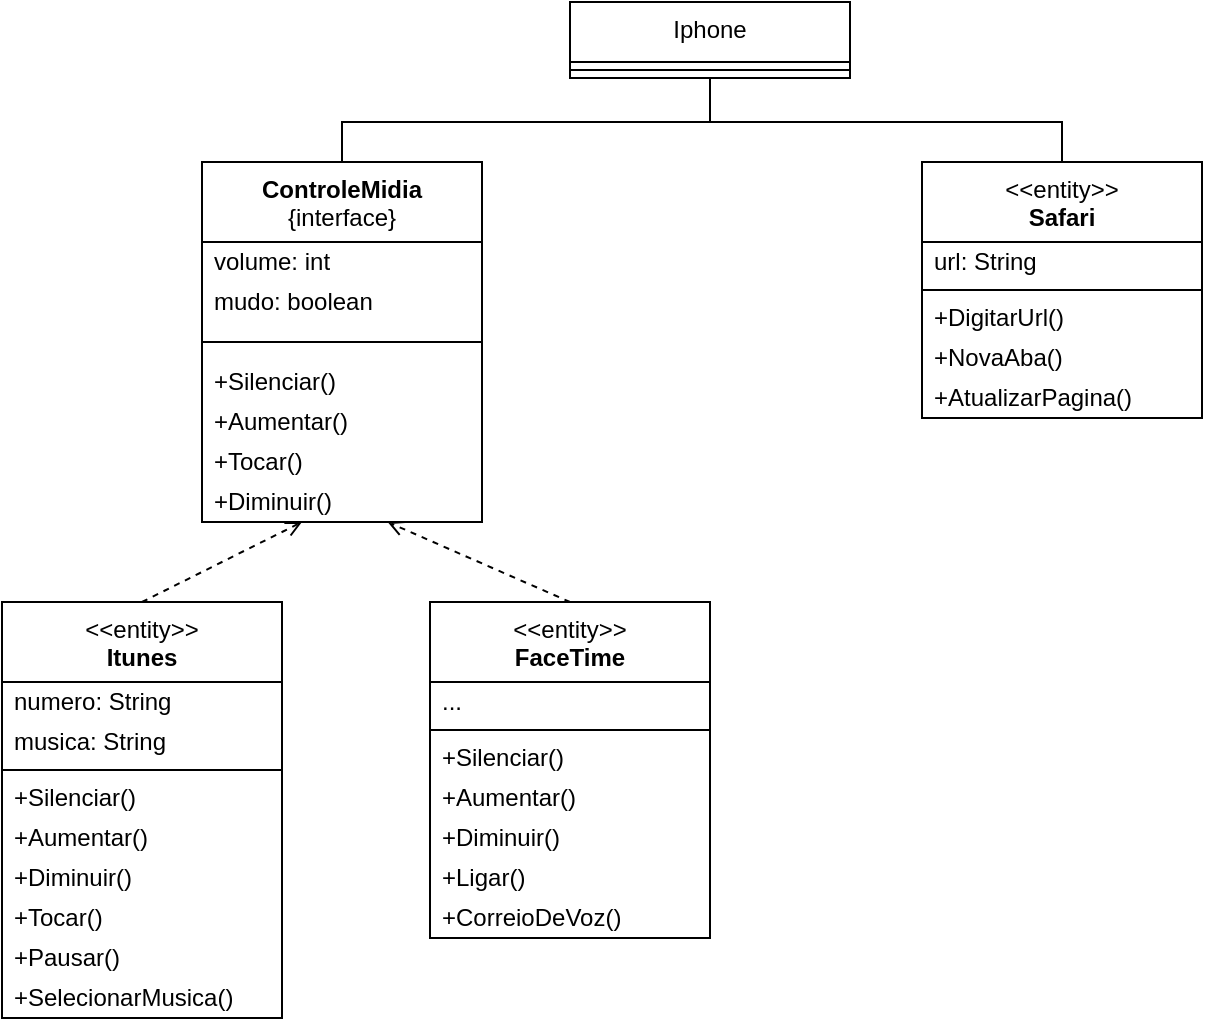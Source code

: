 <mxfile version="24.2.5" type="device">
  <diagram name="Página-1" id="nwM0cqjNn70up5FJQw5t">
    <mxGraphModel dx="989" dy="577" grid="1" gridSize="10" guides="1" tooltips="1" connect="1" arrows="1" fold="1" page="1" pageScale="1" pageWidth="827" pageHeight="1169" math="0" shadow="0">
      <root>
        <mxCell id="0" />
        <mxCell id="1" parent="0" />
        <mxCell id="vtEWxaQYt0W5VI3pN4cC-14" value="Iphone" style="swimlane;fontStyle=0;align=center;verticalAlign=top;childLayout=stackLayout;horizontal=1;startSize=30;horizontalStack=0;resizeParent=1;resizeParentMax=0;resizeLast=0;collapsible=0;marginBottom=0;html=1;whiteSpace=wrap;" vertex="1" parent="1">
          <mxGeometry x="344" y="100" width="140" height="38" as="geometry" />
        </mxCell>
        <mxCell id="vtEWxaQYt0W5VI3pN4cC-19" value="" style="line;strokeWidth=1;fillColor=none;align=left;verticalAlign=middle;spacingTop=-1;spacingLeft=3;spacingRight=3;rotatable=0;labelPosition=right;points=[];portConstraint=eastwest;" vertex="1" parent="vtEWxaQYt0W5VI3pN4cC-14">
          <mxGeometry y="30" width="140" height="8" as="geometry" />
        </mxCell>
        <mxCell id="vtEWxaQYt0W5VI3pN4cC-22" value="&amp;lt;&amp;lt;entity&amp;gt;&amp;gt;&lt;br&gt;&lt;b&gt;Itunes&lt;/b&gt;" style="swimlane;fontStyle=0;align=center;verticalAlign=top;childLayout=stackLayout;horizontal=1;startSize=40;horizontalStack=0;resizeParent=1;resizeParentMax=0;resizeLast=0;collapsible=0;marginBottom=0;html=1;whiteSpace=wrap;" vertex="1" parent="1">
          <mxGeometry x="60" y="400" width="140" height="208" as="geometry" />
        </mxCell>
        <mxCell id="vtEWxaQYt0W5VI3pN4cC-24" value="numero: String" style="text;html=1;strokeColor=none;fillColor=none;align=left;verticalAlign=middle;spacingLeft=4;spacingRight=4;overflow=hidden;rotatable=0;points=[[0,0.5],[1,0.5]];portConstraint=eastwest;whiteSpace=wrap;" vertex="1" parent="vtEWxaQYt0W5VI3pN4cC-22">
          <mxGeometry y="40" width="140" height="20" as="geometry" />
        </mxCell>
        <mxCell id="vtEWxaQYt0W5VI3pN4cC-77" value="musica: String" style="text;html=1;strokeColor=none;fillColor=none;align=left;verticalAlign=middle;spacingLeft=4;spacingRight=4;overflow=hidden;rotatable=0;points=[[0,0.5],[1,0.5]];portConstraint=eastwest;whiteSpace=wrap;" vertex="1" parent="vtEWxaQYt0W5VI3pN4cC-22">
          <mxGeometry y="60" width="140" height="20" as="geometry" />
        </mxCell>
        <mxCell id="vtEWxaQYt0W5VI3pN4cC-27" value="" style="line;strokeWidth=1;fillColor=none;align=left;verticalAlign=middle;spacingTop=-1;spacingLeft=3;spacingRight=3;rotatable=0;labelPosition=right;points=[];portConstraint=eastwest;" vertex="1" parent="vtEWxaQYt0W5VI3pN4cC-22">
          <mxGeometry y="80" width="140" height="8" as="geometry" />
        </mxCell>
        <mxCell id="vtEWxaQYt0W5VI3pN4cC-29" value="+Silenciar()" style="text;html=1;strokeColor=none;fillColor=none;align=left;verticalAlign=middle;spacingLeft=4;spacingRight=4;overflow=hidden;rotatable=0;points=[[0,0.5],[1,0.5]];portConstraint=eastwest;whiteSpace=wrap;" vertex="1" parent="vtEWxaQYt0W5VI3pN4cC-22">
          <mxGeometry y="88" width="140" height="20" as="geometry" />
        </mxCell>
        <mxCell id="vtEWxaQYt0W5VI3pN4cC-57" value="+Aumentar()" style="text;html=1;strokeColor=none;fillColor=none;align=left;verticalAlign=middle;spacingLeft=4;spacingRight=4;overflow=hidden;rotatable=0;points=[[0,0.5],[1,0.5]];portConstraint=eastwest;whiteSpace=wrap;" vertex="1" parent="vtEWxaQYt0W5VI3pN4cC-22">
          <mxGeometry y="108" width="140" height="20" as="geometry" />
        </mxCell>
        <mxCell id="vtEWxaQYt0W5VI3pN4cC-58" value="+Diminuir()" style="text;html=1;strokeColor=none;fillColor=none;align=left;verticalAlign=middle;spacingLeft=4;spacingRight=4;overflow=hidden;rotatable=0;points=[[0,0.5],[1,0.5]];portConstraint=eastwest;whiteSpace=wrap;" vertex="1" parent="vtEWxaQYt0W5VI3pN4cC-22">
          <mxGeometry y="128" width="140" height="20" as="geometry" />
        </mxCell>
        <mxCell id="vtEWxaQYt0W5VI3pN4cC-65" value="+Tocar()" style="text;html=1;strokeColor=none;fillColor=none;align=left;verticalAlign=middle;spacingLeft=4;spacingRight=4;overflow=hidden;rotatable=0;points=[[0,0.5],[1,0.5]];portConstraint=eastwest;whiteSpace=wrap;" vertex="1" parent="vtEWxaQYt0W5VI3pN4cC-22">
          <mxGeometry y="148" width="140" height="20" as="geometry" />
        </mxCell>
        <mxCell id="vtEWxaQYt0W5VI3pN4cC-67" value="+Pausar()" style="text;html=1;strokeColor=none;fillColor=none;align=left;verticalAlign=middle;spacingLeft=4;spacingRight=4;overflow=hidden;rotatable=0;points=[[0,0.5],[1,0.5]];portConstraint=eastwest;whiteSpace=wrap;" vertex="1" parent="vtEWxaQYt0W5VI3pN4cC-22">
          <mxGeometry y="168" width="140" height="20" as="geometry" />
        </mxCell>
        <mxCell id="vtEWxaQYt0W5VI3pN4cC-68" value="+SelecionarMusica()" style="text;html=1;strokeColor=none;fillColor=none;align=left;verticalAlign=middle;spacingLeft=4;spacingRight=4;overflow=hidden;rotatable=0;points=[[0,0.5],[1,0.5]];portConstraint=eastwest;whiteSpace=wrap;" vertex="1" parent="vtEWxaQYt0W5VI3pN4cC-22">
          <mxGeometry y="188" width="140" height="20" as="geometry" />
        </mxCell>
        <mxCell id="vtEWxaQYt0W5VI3pN4cC-30" value="&amp;lt;&amp;lt;entity&amp;gt;&amp;gt;&lt;br&gt;&lt;b&gt;FaceTime&lt;/b&gt;" style="swimlane;fontStyle=0;align=center;verticalAlign=top;childLayout=stackLayout;horizontal=1;startSize=40;horizontalStack=0;resizeParent=1;resizeParentMax=0;resizeLast=0;collapsible=0;marginBottom=0;html=1;whiteSpace=wrap;" vertex="1" parent="1">
          <mxGeometry x="274" y="400" width="140" height="168" as="geometry" />
        </mxCell>
        <mxCell id="vtEWxaQYt0W5VI3pN4cC-32" value="..." style="text;html=1;strokeColor=none;fillColor=none;align=left;verticalAlign=middle;spacingLeft=4;spacingRight=4;overflow=hidden;rotatable=0;points=[[0,0.5],[1,0.5]];portConstraint=eastwest;whiteSpace=wrap;" vertex="1" parent="vtEWxaQYt0W5VI3pN4cC-30">
          <mxGeometry y="40" width="140" height="20" as="geometry" />
        </mxCell>
        <mxCell id="vtEWxaQYt0W5VI3pN4cC-35" value="" style="line;strokeWidth=1;fillColor=none;align=left;verticalAlign=middle;spacingTop=-1;spacingLeft=3;spacingRight=3;rotatable=0;labelPosition=right;points=[];portConstraint=eastwest;" vertex="1" parent="vtEWxaQYt0W5VI3pN4cC-30">
          <mxGeometry y="60" width="140" height="8" as="geometry" />
        </mxCell>
        <mxCell id="vtEWxaQYt0W5VI3pN4cC-36" value="+Silenciar()" style="text;html=1;strokeColor=none;fillColor=none;align=left;verticalAlign=middle;spacingLeft=4;spacingRight=4;overflow=hidden;rotatable=0;points=[[0,0.5],[1,0.5]];portConstraint=eastwest;whiteSpace=wrap;" vertex="1" parent="vtEWxaQYt0W5VI3pN4cC-30">
          <mxGeometry y="68" width="140" height="20" as="geometry" />
        </mxCell>
        <mxCell id="vtEWxaQYt0W5VI3pN4cC-37" value="+Aumentar()" style="text;html=1;strokeColor=none;fillColor=none;align=left;verticalAlign=middle;spacingLeft=4;spacingRight=4;overflow=hidden;rotatable=0;points=[[0,0.5],[1,0.5]];portConstraint=eastwest;whiteSpace=wrap;" vertex="1" parent="vtEWxaQYt0W5VI3pN4cC-30">
          <mxGeometry y="88" width="140" height="20" as="geometry" />
        </mxCell>
        <mxCell id="vtEWxaQYt0W5VI3pN4cC-64" value="+Diminuir()" style="text;html=1;strokeColor=none;fillColor=none;align=left;verticalAlign=middle;spacingLeft=4;spacingRight=4;overflow=hidden;rotatable=0;points=[[0,0.5],[1,0.5]];portConstraint=eastwest;whiteSpace=wrap;" vertex="1" parent="vtEWxaQYt0W5VI3pN4cC-30">
          <mxGeometry y="108" width="140" height="20" as="geometry" />
        </mxCell>
        <mxCell id="vtEWxaQYt0W5VI3pN4cC-69" value="+Ligar()" style="text;html=1;strokeColor=none;fillColor=none;align=left;verticalAlign=middle;spacingLeft=4;spacingRight=4;overflow=hidden;rotatable=0;points=[[0,0.5],[1,0.5]];portConstraint=eastwest;whiteSpace=wrap;" vertex="1" parent="vtEWxaQYt0W5VI3pN4cC-30">
          <mxGeometry y="128" width="140" height="20" as="geometry" />
        </mxCell>
        <mxCell id="vtEWxaQYt0W5VI3pN4cC-70" value="+CorreioDeVoz()" style="text;html=1;strokeColor=none;fillColor=none;align=left;verticalAlign=middle;spacingLeft=4;spacingRight=4;overflow=hidden;rotatable=0;points=[[0,0.5],[1,0.5]];portConstraint=eastwest;whiteSpace=wrap;" vertex="1" parent="vtEWxaQYt0W5VI3pN4cC-30">
          <mxGeometry y="148" width="140" height="20" as="geometry" />
        </mxCell>
        <mxCell id="vtEWxaQYt0W5VI3pN4cC-38" value="&amp;lt;&amp;lt;entity&amp;gt;&amp;gt;&lt;br&gt;&lt;b&gt;Safari&lt;/b&gt;" style="swimlane;fontStyle=0;align=center;verticalAlign=top;childLayout=stackLayout;horizontal=1;startSize=40;horizontalStack=0;resizeParent=1;resizeParentMax=0;resizeLast=0;collapsible=0;marginBottom=0;html=1;whiteSpace=wrap;" vertex="1" parent="1">
          <mxGeometry x="520" y="180" width="140" height="128" as="geometry" />
        </mxCell>
        <mxCell id="vtEWxaQYt0W5VI3pN4cC-40" value="url: String" style="text;html=1;strokeColor=none;fillColor=none;align=left;verticalAlign=middle;spacingLeft=4;spacingRight=4;overflow=hidden;rotatable=0;points=[[0,0.5],[1,0.5]];portConstraint=eastwest;whiteSpace=wrap;" vertex="1" parent="vtEWxaQYt0W5VI3pN4cC-38">
          <mxGeometry y="40" width="140" height="20" as="geometry" />
        </mxCell>
        <mxCell id="vtEWxaQYt0W5VI3pN4cC-43" value="" style="line;strokeWidth=1;fillColor=none;align=left;verticalAlign=middle;spacingTop=-1;spacingLeft=3;spacingRight=3;rotatable=0;labelPosition=right;points=[];portConstraint=eastwest;" vertex="1" parent="vtEWxaQYt0W5VI3pN4cC-38">
          <mxGeometry y="60" width="140" height="8" as="geometry" />
        </mxCell>
        <mxCell id="vtEWxaQYt0W5VI3pN4cC-45" value="+DigitarUrl()" style="text;html=1;strokeColor=none;fillColor=none;align=left;verticalAlign=middle;spacingLeft=4;spacingRight=4;overflow=hidden;rotatable=0;points=[[0,0.5],[1,0.5]];portConstraint=eastwest;whiteSpace=wrap;" vertex="1" parent="vtEWxaQYt0W5VI3pN4cC-38">
          <mxGeometry y="68" width="140" height="20" as="geometry" />
        </mxCell>
        <mxCell id="vtEWxaQYt0W5VI3pN4cC-78" value="+NovaAba()" style="text;html=1;strokeColor=none;fillColor=none;align=left;verticalAlign=middle;spacingLeft=4;spacingRight=4;overflow=hidden;rotatable=0;points=[[0,0.5],[1,0.5]];portConstraint=eastwest;whiteSpace=wrap;" vertex="1" parent="vtEWxaQYt0W5VI3pN4cC-38">
          <mxGeometry y="88" width="140" height="20" as="geometry" />
        </mxCell>
        <mxCell id="vtEWxaQYt0W5VI3pN4cC-79" value="+AtualizarPagina()" style="text;html=1;strokeColor=none;fillColor=none;align=left;verticalAlign=middle;spacingLeft=4;spacingRight=4;overflow=hidden;rotatable=0;points=[[0,0.5],[1,0.5]];portConstraint=eastwest;whiteSpace=wrap;" vertex="1" parent="vtEWxaQYt0W5VI3pN4cC-38">
          <mxGeometry y="108" width="140" height="20" as="geometry" />
        </mxCell>
        <mxCell id="vtEWxaQYt0W5VI3pN4cC-46" value="&lt;div&gt;&lt;b&gt;ControleMidia&lt;/b&gt;&lt;/div&gt;&lt;div&gt;{interface}&lt;/div&gt;" style="swimlane;fontStyle=0;align=center;verticalAlign=top;childLayout=stackLayout;horizontal=1;startSize=40;horizontalStack=0;resizeParent=1;resizeParentMax=0;resizeLast=0;collapsible=0;marginBottom=0;html=1;whiteSpace=wrap;" vertex="1" parent="1">
          <mxGeometry x="160" y="180" width="140" height="180" as="geometry" />
        </mxCell>
        <mxCell id="vtEWxaQYt0W5VI3pN4cC-53" value="volume: int" style="text;html=1;strokeColor=none;fillColor=none;align=left;verticalAlign=middle;spacingLeft=4;spacingRight=4;overflow=hidden;rotatable=0;points=[[0,0.5],[1,0.5]];portConstraint=eastwest;whiteSpace=wrap;" vertex="1" parent="vtEWxaQYt0W5VI3pN4cC-46">
          <mxGeometry y="40" width="140" height="20" as="geometry" />
        </mxCell>
        <mxCell id="vtEWxaQYt0W5VI3pN4cC-63" value="mudo: boolean" style="text;html=1;strokeColor=none;fillColor=none;align=left;verticalAlign=middle;spacingLeft=4;spacingRight=4;overflow=hidden;rotatable=0;points=[[0,0.5],[1,0.5]];portConstraint=eastwest;whiteSpace=wrap;" vertex="1" parent="vtEWxaQYt0W5VI3pN4cC-46">
          <mxGeometry y="60" width="140" height="20" as="geometry" />
        </mxCell>
        <mxCell id="vtEWxaQYt0W5VI3pN4cC-51" value="" style="line;strokeWidth=1;fillColor=none;align=left;verticalAlign=middle;spacingTop=-1;spacingLeft=3;spacingRight=3;rotatable=0;labelPosition=right;points=[];portConstraint=eastwest;" vertex="1" parent="vtEWxaQYt0W5VI3pN4cC-46">
          <mxGeometry y="80" width="140" height="20" as="geometry" />
        </mxCell>
        <mxCell id="vtEWxaQYt0W5VI3pN4cC-62" value="+Silenciar()" style="text;html=1;strokeColor=none;fillColor=none;align=left;verticalAlign=middle;spacingLeft=4;spacingRight=4;overflow=hidden;rotatable=0;points=[[0,0.5],[1,0.5]];portConstraint=eastwest;whiteSpace=wrap;" vertex="1" parent="vtEWxaQYt0W5VI3pN4cC-46">
          <mxGeometry y="100" width="140" height="20" as="geometry" />
        </mxCell>
        <mxCell id="vtEWxaQYt0W5VI3pN4cC-55" value="+Aumentar()" style="text;html=1;strokeColor=none;fillColor=none;align=left;verticalAlign=middle;spacingLeft=4;spacingRight=4;overflow=hidden;rotatable=0;points=[[0,0.5],[1,0.5]];portConstraint=eastwest;whiteSpace=wrap;" vertex="1" parent="vtEWxaQYt0W5VI3pN4cC-46">
          <mxGeometry y="120" width="140" height="20" as="geometry" />
        </mxCell>
        <mxCell id="vtEWxaQYt0W5VI3pN4cC-66" value="+Tocar()" style="text;html=1;strokeColor=none;fillColor=none;align=left;verticalAlign=middle;spacingLeft=4;spacingRight=4;overflow=hidden;rotatable=0;points=[[0,0.5],[1,0.5]];portConstraint=eastwest;whiteSpace=wrap;" vertex="1" parent="vtEWxaQYt0W5VI3pN4cC-46">
          <mxGeometry y="140" width="140" height="20" as="geometry" />
        </mxCell>
        <mxCell id="vtEWxaQYt0W5VI3pN4cC-56" value="+Diminuir()" style="text;html=1;strokeColor=none;fillColor=none;align=left;verticalAlign=middle;spacingLeft=4;spacingRight=4;overflow=hidden;rotatable=0;points=[[0,0.5],[1,0.5]];portConstraint=eastwest;whiteSpace=wrap;" vertex="1" parent="vtEWxaQYt0W5VI3pN4cC-46">
          <mxGeometry y="160" width="140" height="20" as="geometry" />
        </mxCell>
        <mxCell id="vtEWxaQYt0W5VI3pN4cC-72" value="" style="html=1;verticalAlign=bottom;labelBackgroundColor=none;endArrow=open;endFill=0;dashed=1;rounded=0;exitX=0.5;exitY=0;exitDx=0;exitDy=0;" edge="1" parent="1" source="vtEWxaQYt0W5VI3pN4cC-22" target="vtEWxaQYt0W5VI3pN4cC-56">
          <mxGeometry width="160" relative="1" as="geometry">
            <mxPoint x="340" y="400" as="sourcePoint" />
            <mxPoint x="200" y="390" as="targetPoint" />
          </mxGeometry>
        </mxCell>
        <mxCell id="vtEWxaQYt0W5VI3pN4cC-73" value="" style="html=1;verticalAlign=bottom;labelBackgroundColor=none;endArrow=open;endFill=0;dashed=1;rounded=0;exitX=0.5;exitY=0;exitDx=0;exitDy=0;" edge="1" parent="1" source="vtEWxaQYt0W5VI3pN4cC-30" target="vtEWxaQYt0W5VI3pN4cC-56">
          <mxGeometry width="160" relative="1" as="geometry">
            <mxPoint x="140" y="450" as="sourcePoint" />
            <mxPoint x="250" y="400" as="targetPoint" />
          </mxGeometry>
        </mxCell>
        <mxCell id="vtEWxaQYt0W5VI3pN4cC-75" value="" style="endArrow=none;startArrow=none;endFill=0;startFill=0;endSize=8;html=1;verticalAlign=bottom;labelBackgroundColor=none;strokeWidth=1;rounded=0;strokeColor=default;exitX=0.5;exitY=0;exitDx=0;exitDy=0;entryX=0.5;entryY=1;entryDx=0;entryDy=0;" edge="1" parent="1" source="vtEWxaQYt0W5VI3pN4cC-46" target="vtEWxaQYt0W5VI3pN4cC-14">
          <mxGeometry width="160" relative="1" as="geometry">
            <mxPoint x="264" y="170" as="sourcePoint" />
            <mxPoint x="424" y="170" as="targetPoint" />
            <Array as="points">
              <mxPoint x="230" y="160" />
              <mxPoint x="414" y="160" />
            </Array>
          </mxGeometry>
        </mxCell>
        <mxCell id="vtEWxaQYt0W5VI3pN4cC-76" value="" style="endArrow=none;startArrow=none;endFill=0;startFill=0;endSize=8;html=1;verticalAlign=bottom;labelBackgroundColor=none;strokeWidth=1;rounded=0;strokeColor=default;exitX=0.5;exitY=0;exitDx=0;exitDy=0;entryX=0.5;entryY=1;entryDx=0;entryDy=0;" edge="1" parent="1" source="vtEWxaQYt0W5VI3pN4cC-38" target="vtEWxaQYt0W5VI3pN4cC-14">
          <mxGeometry width="160" relative="1" as="geometry">
            <mxPoint x="580" y="222" as="sourcePoint" />
            <mxPoint x="764" y="130" as="targetPoint" />
            <Array as="points">
              <mxPoint x="590" y="160" />
              <mxPoint x="414" y="160" />
            </Array>
          </mxGeometry>
        </mxCell>
      </root>
    </mxGraphModel>
  </diagram>
</mxfile>
